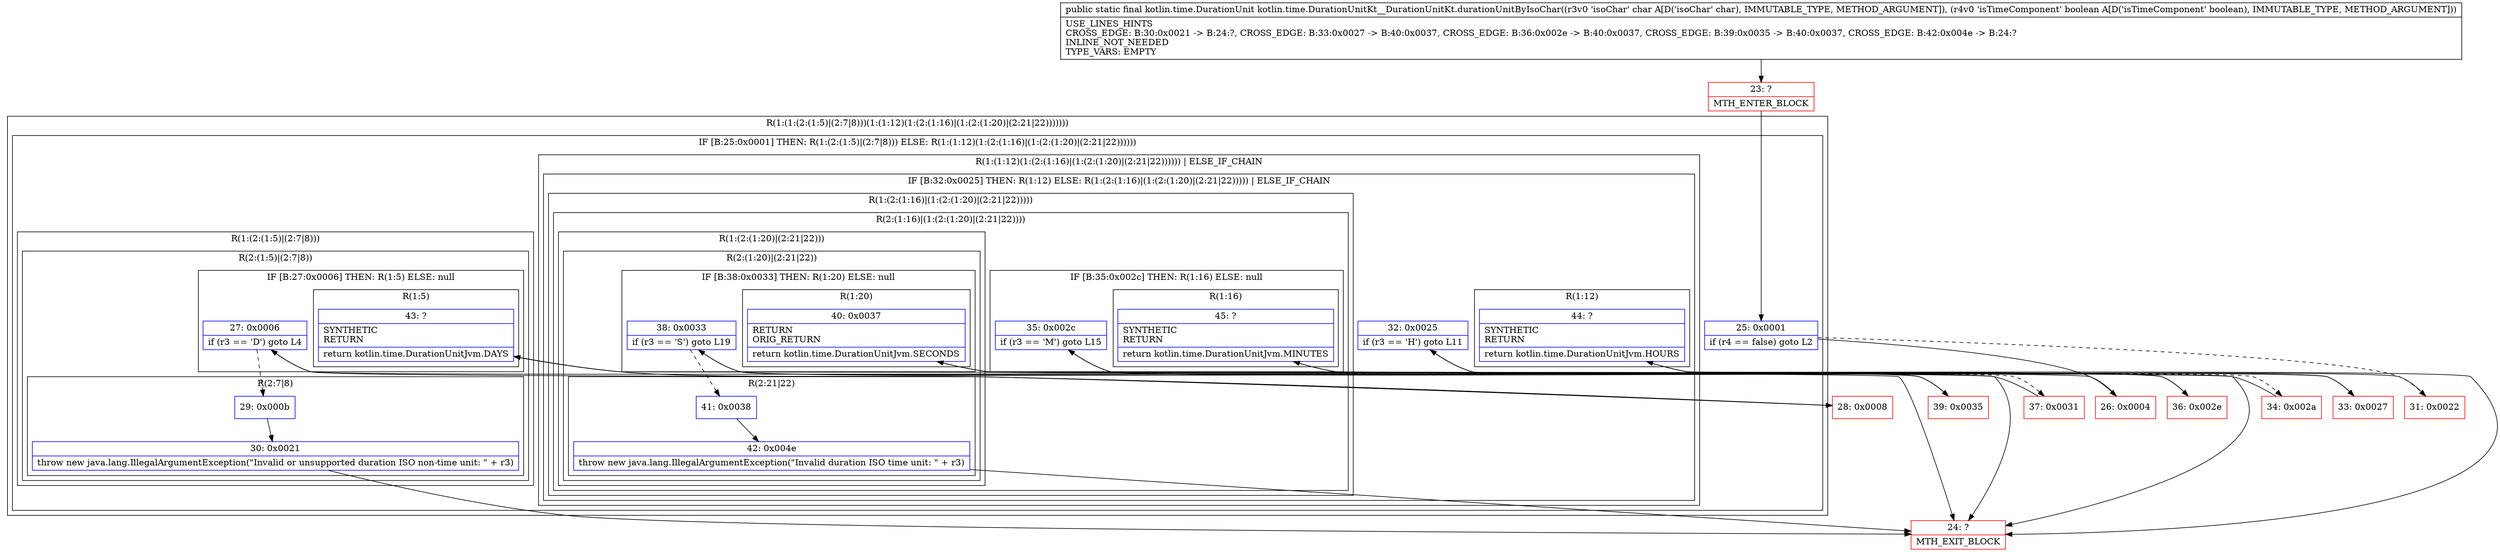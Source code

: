 digraph "CFG forkotlin.time.DurationUnitKt__DurationUnitKt.durationUnitByIsoChar(CZ)Lkotlin\/time\/DurationUnit;" {
subgraph cluster_Region_910322951 {
label = "R(1:(1:(2:(1:5)|(2:7|8)))(1:(1:12)(1:(2:(1:16)|(1:(2:(1:20)|(2:21|22)))))))";
node [shape=record,color=blue];
subgraph cluster_IfRegion_700659593 {
label = "IF [B:25:0x0001] THEN: R(1:(2:(1:5)|(2:7|8))) ELSE: R(1:(1:12)(1:(2:(1:16)|(1:(2:(1:20)|(2:21|22))))))";
node [shape=record,color=blue];
Node_25 [shape=record,label="{25\:\ 0x0001|if (r4 == false) goto L2\l}"];
subgraph cluster_Region_1458108463 {
label = "R(1:(2:(1:5)|(2:7|8)))";
node [shape=record,color=blue];
subgraph cluster_Region_142837905 {
label = "R(2:(1:5)|(2:7|8))";
node [shape=record,color=blue];
subgraph cluster_IfRegion_764208851 {
label = "IF [B:27:0x0006] THEN: R(1:5) ELSE: null";
node [shape=record,color=blue];
Node_27 [shape=record,label="{27\:\ 0x0006|if (r3 == 'D') goto L4\l}"];
subgraph cluster_Region_499381140 {
label = "R(1:5)";
node [shape=record,color=blue];
Node_43 [shape=record,label="{43\:\ ?|SYNTHETIC\lRETURN\l|return kotlin.time.DurationUnitJvm.DAYS\l}"];
}
}
subgraph cluster_Region_209406339 {
label = "R(2:7|8)";
node [shape=record,color=blue];
Node_29 [shape=record,label="{29\:\ 0x000b}"];
Node_30 [shape=record,label="{30\:\ 0x0021|throw new java.lang.IllegalArgumentException(\"Invalid or unsupported duration ISO non\-time unit: \" + r3)\l}"];
}
}
}
subgraph cluster_Region_405311389 {
label = "R(1:(1:12)(1:(2:(1:16)|(1:(2:(1:20)|(2:21|22)))))) | ELSE_IF_CHAIN\l";
node [shape=record,color=blue];
subgraph cluster_IfRegion_1381521461 {
label = "IF [B:32:0x0025] THEN: R(1:12) ELSE: R(1:(2:(1:16)|(1:(2:(1:20)|(2:21|22))))) | ELSE_IF_CHAIN\l";
node [shape=record,color=blue];
Node_32 [shape=record,label="{32\:\ 0x0025|if (r3 == 'H') goto L11\l}"];
subgraph cluster_Region_1350917817 {
label = "R(1:12)";
node [shape=record,color=blue];
Node_44 [shape=record,label="{44\:\ ?|SYNTHETIC\lRETURN\l|return kotlin.time.DurationUnitJvm.HOURS\l}"];
}
subgraph cluster_Region_107225723 {
label = "R(1:(2:(1:16)|(1:(2:(1:20)|(2:21|22)))))";
node [shape=record,color=blue];
subgraph cluster_Region_1525420365 {
label = "R(2:(1:16)|(1:(2:(1:20)|(2:21|22))))";
node [shape=record,color=blue];
subgraph cluster_IfRegion_1256547285 {
label = "IF [B:35:0x002c] THEN: R(1:16) ELSE: null";
node [shape=record,color=blue];
Node_35 [shape=record,label="{35\:\ 0x002c|if (r3 == 'M') goto L15\l}"];
subgraph cluster_Region_812616870 {
label = "R(1:16)";
node [shape=record,color=blue];
Node_45 [shape=record,label="{45\:\ ?|SYNTHETIC\lRETURN\l|return kotlin.time.DurationUnitJvm.MINUTES\l}"];
}
}
subgraph cluster_Region_390010666 {
label = "R(1:(2:(1:20)|(2:21|22)))";
node [shape=record,color=blue];
subgraph cluster_Region_769858297 {
label = "R(2:(1:20)|(2:21|22))";
node [shape=record,color=blue];
subgraph cluster_IfRegion_1283010395 {
label = "IF [B:38:0x0033] THEN: R(1:20) ELSE: null";
node [shape=record,color=blue];
Node_38 [shape=record,label="{38\:\ 0x0033|if (r3 == 'S') goto L19\l}"];
subgraph cluster_Region_12554446 {
label = "R(1:20)";
node [shape=record,color=blue];
Node_40 [shape=record,label="{40\:\ 0x0037|RETURN\lORIG_RETURN\l|return kotlin.time.DurationUnitJvm.SECONDS\l}"];
}
}
subgraph cluster_Region_1867923892 {
label = "R(2:21|22)";
node [shape=record,color=blue];
Node_41 [shape=record,label="{41\:\ 0x0038}"];
Node_42 [shape=record,label="{42\:\ 0x004e|throw new java.lang.IllegalArgumentException(\"Invalid duration ISO time unit: \" + r3)\l}"];
}
}
}
}
}
}
}
}
}
Node_23 [shape=record,color=red,label="{23\:\ ?|MTH_ENTER_BLOCK\l}"];
Node_26 [shape=record,color=red,label="{26\:\ 0x0004}"];
Node_28 [shape=record,color=red,label="{28\:\ 0x0008}"];
Node_24 [shape=record,color=red,label="{24\:\ ?|MTH_EXIT_BLOCK\l}"];
Node_31 [shape=record,color=red,label="{31\:\ 0x0022}"];
Node_33 [shape=record,color=red,label="{33\:\ 0x0027}"];
Node_34 [shape=record,color=red,label="{34\:\ 0x002a}"];
Node_36 [shape=record,color=red,label="{36\:\ 0x002e}"];
Node_37 [shape=record,color=red,label="{37\:\ 0x0031}"];
Node_39 [shape=record,color=red,label="{39\:\ 0x0035}"];
MethodNode[shape=record,label="{public static final kotlin.time.DurationUnit kotlin.time.DurationUnitKt__DurationUnitKt.durationUnitByIsoChar((r3v0 'isoChar' char A[D('isoChar' char), IMMUTABLE_TYPE, METHOD_ARGUMENT]), (r4v0 'isTimeComponent' boolean A[D('isTimeComponent' boolean), IMMUTABLE_TYPE, METHOD_ARGUMENT]))  | USE_LINES_HINTS\lCROSS_EDGE: B:30:0x0021 \-\> B:24:?, CROSS_EDGE: B:33:0x0027 \-\> B:40:0x0037, CROSS_EDGE: B:36:0x002e \-\> B:40:0x0037, CROSS_EDGE: B:39:0x0035 \-\> B:40:0x0037, CROSS_EDGE: B:42:0x004e \-\> B:24:?\lINLINE_NOT_NEEDED\lTYPE_VARS: EMPTY\l}"];
MethodNode -> Node_23;Node_25 -> Node_26;
Node_25 -> Node_31[style=dashed];
Node_27 -> Node_28;
Node_27 -> Node_29[style=dashed];
Node_43 -> Node_24;
Node_29 -> Node_30;
Node_30 -> Node_24;
Node_32 -> Node_33;
Node_32 -> Node_34[style=dashed];
Node_44 -> Node_24;
Node_35 -> Node_36;
Node_35 -> Node_37[style=dashed];
Node_45 -> Node_24;
Node_38 -> Node_39;
Node_38 -> Node_41[style=dashed];
Node_40 -> Node_24;
Node_41 -> Node_42;
Node_42 -> Node_24;
Node_23 -> Node_25;
Node_26 -> Node_27;
Node_28 -> Node_43;
Node_31 -> Node_32;
Node_33 -> Node_44;
Node_34 -> Node_35;
Node_36 -> Node_45;
Node_37 -> Node_38;
Node_39 -> Node_40;
}

